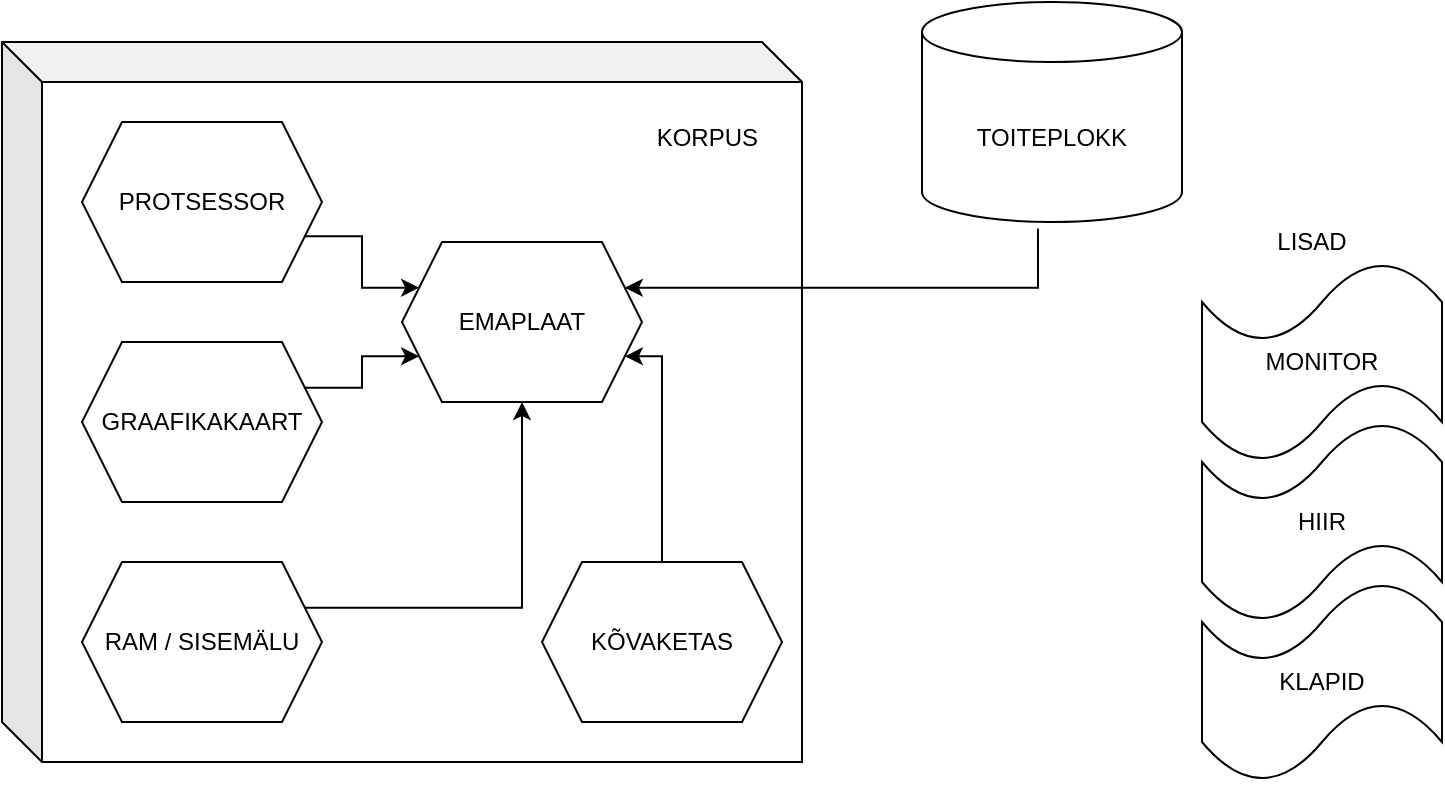 <mxfile version="15.4.3" type="github"><diagram id="esUrpLRkR2r_pBVNOUUD" name="Page-1"><mxGraphModel dx="782" dy="436" grid="1" gridSize="10" guides="1" tooltips="1" connect="1" arrows="1" fold="1" page="1" pageScale="1" pageWidth="827" pageHeight="1169" math="0" shadow="0"><root><mxCell id="0"/><mxCell id="1" parent="0"/><mxCell id="i1RF83K6BHxgNx0AYSyP-1" value="&lt;br&gt;KORPUS&amp;nbsp; &amp;nbsp; &amp;nbsp;&amp;nbsp;" style="shape=cube;whiteSpace=wrap;html=1;boundedLbl=1;backgroundOutline=1;darkOpacity=0.05;darkOpacity2=0.1;align=right;verticalAlign=top;" vertex="1" parent="1"><mxGeometry x="40" y="40" width="400" height="360" as="geometry"/></mxCell><mxCell id="i1RF83K6BHxgNx0AYSyP-13" style="edgeStyle=orthogonalEdgeStyle;rounded=0;orthogonalLoop=1;jettySize=auto;html=1;exitX=1;exitY=0.75;exitDx=0;exitDy=0;entryX=0;entryY=0.25;entryDx=0;entryDy=0;" edge="1" parent="1" source="i1RF83K6BHxgNx0AYSyP-2" target="i1RF83K6BHxgNx0AYSyP-5"><mxGeometry relative="1" as="geometry"/></mxCell><mxCell id="i1RF83K6BHxgNx0AYSyP-2" value="PROTSESSOR" style="shape=hexagon;perimeter=hexagonPerimeter2;whiteSpace=wrap;html=1;fixedSize=1;" vertex="1" parent="1"><mxGeometry x="80" y="80" width="120" height="80" as="geometry"/></mxCell><mxCell id="i1RF83K6BHxgNx0AYSyP-12" style="edgeStyle=orthogonalEdgeStyle;rounded=0;orthogonalLoop=1;jettySize=auto;html=1;exitX=1;exitY=0.25;exitDx=0;exitDy=0;entryX=0;entryY=0.75;entryDx=0;entryDy=0;" edge="1" parent="1" source="i1RF83K6BHxgNx0AYSyP-3" target="i1RF83K6BHxgNx0AYSyP-5"><mxGeometry relative="1" as="geometry"/></mxCell><mxCell id="i1RF83K6BHxgNx0AYSyP-3" value="GRAAFIKAKAART" style="shape=hexagon;perimeter=hexagonPerimeter2;whiteSpace=wrap;html=1;fixedSize=1;" vertex="1" parent="1"><mxGeometry x="80" y="190" width="120" height="80" as="geometry"/></mxCell><mxCell id="i1RF83K6BHxgNx0AYSyP-14" style="edgeStyle=orthogonalEdgeStyle;rounded=0;orthogonalLoop=1;jettySize=auto;html=1;exitX=1;exitY=0.25;exitDx=0;exitDy=0;" edge="1" parent="1" source="i1RF83K6BHxgNx0AYSyP-4" target="i1RF83K6BHxgNx0AYSyP-5"><mxGeometry relative="1" as="geometry"/></mxCell><mxCell id="i1RF83K6BHxgNx0AYSyP-4" value="RAM / SISEMÄLU" style="shape=hexagon;perimeter=hexagonPerimeter2;whiteSpace=wrap;html=1;fixedSize=1;" vertex="1" parent="1"><mxGeometry x="80" y="300" width="120" height="80" as="geometry"/></mxCell><mxCell id="i1RF83K6BHxgNx0AYSyP-19" style="edgeStyle=orthogonalEdgeStyle;rounded=0;orthogonalLoop=1;jettySize=auto;html=1;exitX=0.446;exitY=1.03;exitDx=0;exitDy=0;entryX=1;entryY=0.25;entryDx=0;entryDy=0;exitPerimeter=0;" edge="1" parent="1" source="i1RF83K6BHxgNx0AYSyP-7" target="i1RF83K6BHxgNx0AYSyP-5"><mxGeometry relative="1" as="geometry"><Array as="points"><mxPoint x="558" y="163"/></Array></mxGeometry></mxCell><mxCell id="i1RF83K6BHxgNx0AYSyP-5" value="EMAPLAAT" style="shape=hexagon;perimeter=hexagonPerimeter2;whiteSpace=wrap;html=1;fixedSize=1;" vertex="1" parent="1"><mxGeometry x="240" y="140" width="120" height="80" as="geometry"/></mxCell><mxCell id="i1RF83K6BHxgNx0AYSyP-11" style="edgeStyle=orthogonalEdgeStyle;rounded=0;orthogonalLoop=1;jettySize=auto;html=1;entryX=1;entryY=0.75;entryDx=0;entryDy=0;" edge="1" parent="1" source="i1RF83K6BHxgNx0AYSyP-6" target="i1RF83K6BHxgNx0AYSyP-5"><mxGeometry relative="1" as="geometry"><mxPoint x="370" y="230" as="targetPoint"/><Array as="points"><mxPoint x="370" y="197"/></Array></mxGeometry></mxCell><mxCell id="i1RF83K6BHxgNx0AYSyP-6" value="KÕVAKETAS" style="shape=hexagon;perimeter=hexagonPerimeter2;whiteSpace=wrap;html=1;fixedSize=1;" vertex="1" parent="1"><mxGeometry x="310" y="300" width="120" height="80" as="geometry"/></mxCell><mxCell id="i1RF83K6BHxgNx0AYSyP-7" value="TOITEPLOKK" style="shape=cylinder3;whiteSpace=wrap;html=1;boundedLbl=1;backgroundOutline=1;size=15;" vertex="1" parent="1"><mxGeometry x="500" y="20" width="130" height="110" as="geometry"/></mxCell><mxCell id="i1RF83K6BHxgNx0AYSyP-8" value="HIIR" style="shape=tape;whiteSpace=wrap;html=1;" vertex="1" parent="1"><mxGeometry x="640" y="230" width="120" height="100" as="geometry"/></mxCell><mxCell id="i1RF83K6BHxgNx0AYSyP-9" value="KLAPID" style="shape=tape;whiteSpace=wrap;html=1;" vertex="1" parent="1"><mxGeometry x="640" y="310" width="120" height="100" as="geometry"/></mxCell><mxCell id="i1RF83K6BHxgNx0AYSyP-10" value="MONITOR" style="shape=tape;whiteSpace=wrap;html=1;" vertex="1" parent="1"><mxGeometry x="640" y="150" width="120" height="100" as="geometry"/></mxCell><mxCell id="i1RF83K6BHxgNx0AYSyP-20" value="LISAD" style="text;html=1;strokeColor=none;fillColor=none;align=center;verticalAlign=middle;whiteSpace=wrap;rounded=0;" vertex="1" parent="1"><mxGeometry x="660" y="130" width="70" height="20" as="geometry"/></mxCell></root></mxGraphModel></diagram></mxfile>